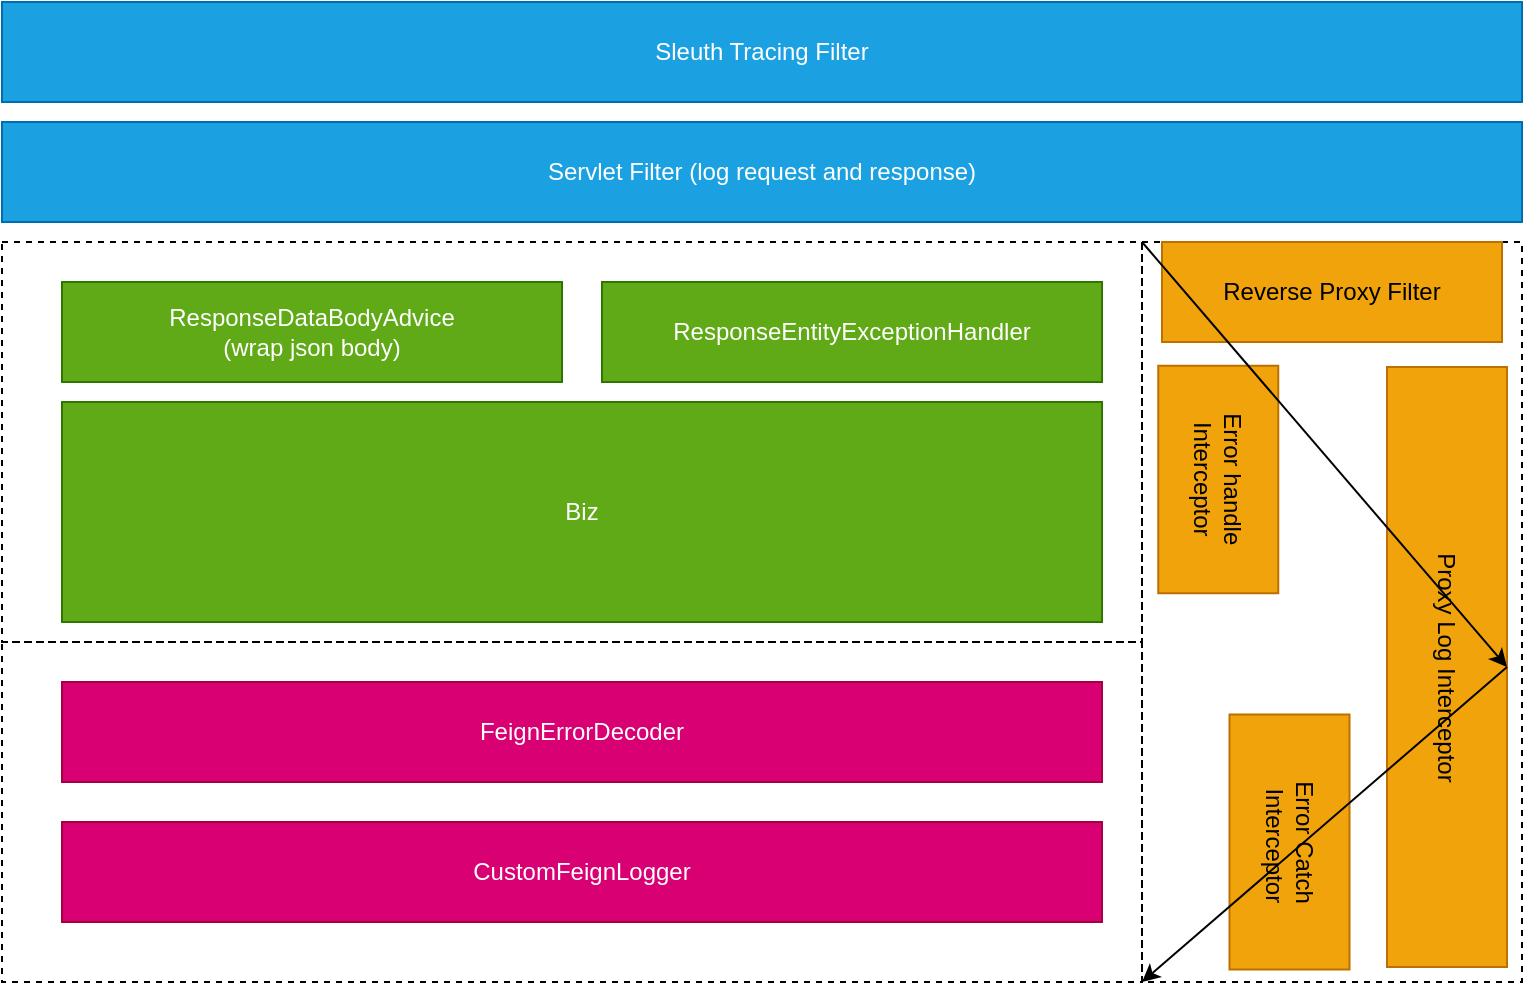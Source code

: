 <mxfile version="15.9.4" type="github">
  <diagram id="prtHgNgQTEPvFCAcTncT" name="Page-1">
    <mxGraphModel dx="719" dy="529" grid="1" gridSize="10" guides="1" tooltips="1" connect="1" arrows="1" fold="1" page="0" pageScale="1" pageWidth="827" pageHeight="1169" math="0" shadow="0">
      <root>
        <mxCell id="0" />
        <mxCell id="1" parent="0" />
        <mxCell id="07qmuEmJWsrUPiBE4O00-23" value="" style="rounded=0;whiteSpace=wrap;html=1;fillColor=none;dashed=1;" vertex="1" parent="1">
          <mxGeometry x="570" y="200" width="190" height="370" as="geometry" />
        </mxCell>
        <mxCell id="07qmuEmJWsrUPiBE4O00-22" value="" style="rounded=0;whiteSpace=wrap;html=1;fillColor=none;dashed=1;" vertex="1" parent="1">
          <mxGeometry y="400" width="570" height="170" as="geometry" />
        </mxCell>
        <mxCell id="07qmuEmJWsrUPiBE4O00-18" value="" style="rounded=0;whiteSpace=wrap;html=1;fillColor=none;dashed=1;" vertex="1" parent="1">
          <mxGeometry y="200" width="570" height="200" as="geometry" />
        </mxCell>
        <mxCell id="07qmuEmJWsrUPiBE4O00-1" value="Servlet Filter (log request and response)" style="rounded=0;whiteSpace=wrap;html=1;fillColor=#1ba1e2;fontColor=#ffffff;strokeColor=#006EAF;" vertex="1" parent="1">
          <mxGeometry y="140" width="760" height="50" as="geometry" />
        </mxCell>
        <mxCell id="07qmuEmJWsrUPiBE4O00-3" value="ResponseDataBodyAdvice&lt;br&gt;(wrap json body)" style="rounded=0;whiteSpace=wrap;html=1;fillColor=#60a917;fontColor=#ffffff;strokeColor=#2D7600;" vertex="1" parent="1">
          <mxGeometry x="30" y="220" width="250" height="50" as="geometry" />
        </mxCell>
        <mxCell id="07qmuEmJWsrUPiBE4O00-4" value="ResponseEntityExceptionHandler" style="rounded=0;whiteSpace=wrap;html=1;fillColor=#60a917;fontColor=#ffffff;strokeColor=#2D7600;" vertex="1" parent="1">
          <mxGeometry x="300" y="220" width="250" height="50" as="geometry" />
        </mxCell>
        <mxCell id="07qmuEmJWsrUPiBE4O00-5" value="CustomFeignLogger" style="rounded=0;whiteSpace=wrap;html=1;fillColor=#d80073;fontColor=#ffffff;strokeColor=#A50040;" vertex="1" parent="1">
          <mxGeometry x="30" y="490" width="520" height="50" as="geometry" />
        </mxCell>
        <mxCell id="07qmuEmJWsrUPiBE4O00-6" value="FeignErrorDecoder" style="rounded=0;whiteSpace=wrap;html=1;fillColor=#d80073;fontColor=#ffffff;strokeColor=#A50040;" vertex="1" parent="1">
          <mxGeometry x="30" y="420" width="520" height="50" as="geometry" />
        </mxCell>
        <mxCell id="07qmuEmJWsrUPiBE4O00-10" value="Sleuth Tracing Filter" style="rounded=0;whiteSpace=wrap;html=1;fillColor=#1ba1e2;fontColor=#ffffff;strokeColor=#006EAF;" vertex="1" parent="1">
          <mxGeometry y="80" width="760" height="50" as="geometry" />
        </mxCell>
        <mxCell id="07qmuEmJWsrUPiBE4O00-16" value="Reverse Proxy Filter" style="rounded=0;whiteSpace=wrap;html=1;fillColor=#f0a30a;fontColor=#000000;strokeColor=#BD7000;" vertex="1" parent="1">
          <mxGeometry x="580" y="200" width="170" height="50" as="geometry" />
        </mxCell>
        <mxCell id="07qmuEmJWsrUPiBE4O00-21" value="Biz" style="rounded=0;whiteSpace=wrap;html=1;fillColor=#60a917;fontColor=#ffffff;strokeColor=#2D7600;" vertex="1" parent="1">
          <mxGeometry x="30" y="280" width="520" height="110" as="geometry" />
        </mxCell>
        <mxCell id="07qmuEmJWsrUPiBE4O00-8" value="Proxy Log Interceptor" style="rounded=0;whiteSpace=wrap;html=1;rotation=90;fillColor=#f0a30a;fontColor=#000000;strokeColor=#BD7000;" vertex="1" parent="1">
          <mxGeometry x="572.5" y="382.5" width="300" height="60" as="geometry" />
        </mxCell>
        <mxCell id="07qmuEmJWsrUPiBE4O00-11" value="Error handle Interceptor" style="rounded=0;whiteSpace=wrap;html=1;rotation=90;fillColor=#f0a30a;fontColor=#000000;strokeColor=#BD7000;" vertex="1" parent="1">
          <mxGeometry x="551.25" y="288.75" width="113.75" height="60" as="geometry" />
        </mxCell>
        <mxCell id="07qmuEmJWsrUPiBE4O00-12" value="Error Catch&lt;br&gt;&amp;nbsp;Interceptor" style="rounded=0;whiteSpace=wrap;html=1;rotation=90;fillColor=#f0a30a;fontColor=#000000;strokeColor=#BD7000;" vertex="1" parent="1">
          <mxGeometry x="580" y="470" width="127.5" height="60" as="geometry" />
        </mxCell>
        <mxCell id="07qmuEmJWsrUPiBE4O00-13" value="" style="endArrow=classic;html=1;rounded=0;exitX=1;exitY=0;exitDx=0;exitDy=0;entryX=0.5;entryY=0;entryDx=0;entryDy=0;" edge="1" parent="1" source="07qmuEmJWsrUPiBE4O00-18" target="07qmuEmJWsrUPiBE4O00-8">
          <mxGeometry width="50" height="50" relative="1" as="geometry">
            <mxPoint x="385" y="560" as="sourcePoint" />
            <mxPoint x="435" y="510" as="targetPoint" />
          </mxGeometry>
        </mxCell>
        <mxCell id="07qmuEmJWsrUPiBE4O00-15" style="rounded=0;orthogonalLoop=1;jettySize=auto;html=1;exitX=0.5;exitY=0;exitDx=0;exitDy=0;entryX=0;entryY=1;entryDx=0;entryDy=0;" edge="1" parent="1" source="07qmuEmJWsrUPiBE4O00-8" target="07qmuEmJWsrUPiBE4O00-23">
          <mxGeometry relative="1" as="geometry" />
        </mxCell>
      </root>
    </mxGraphModel>
  </diagram>
</mxfile>
